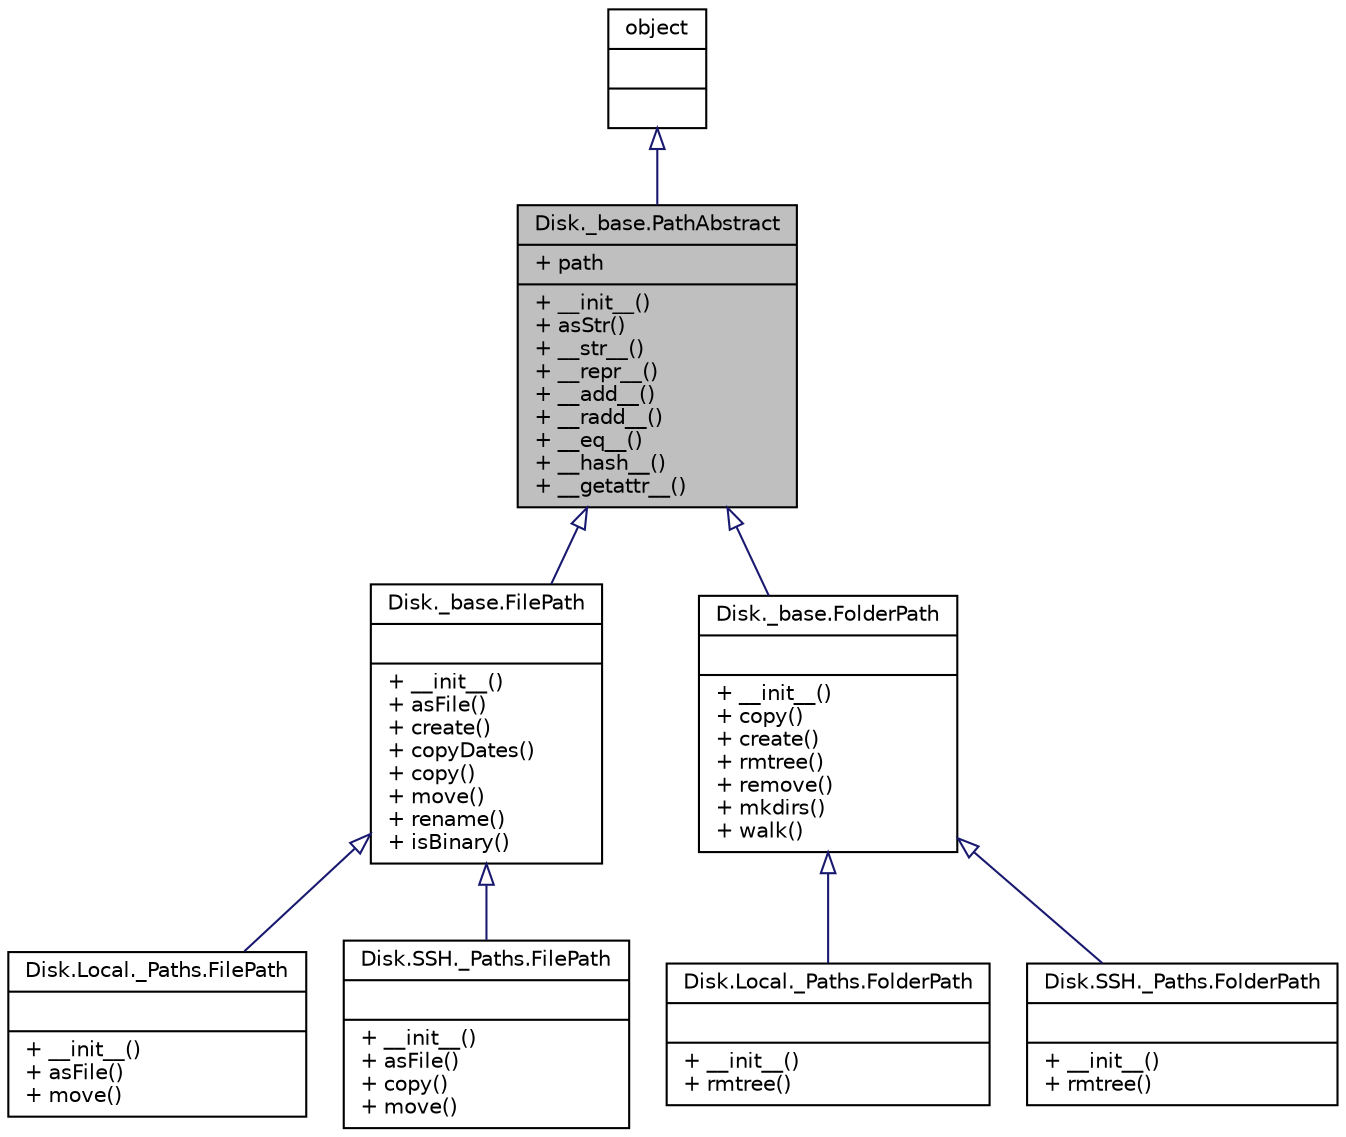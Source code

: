 digraph "Disk._base.PathAbstract"
{
 // INTERACTIVE_SVG=YES
  bgcolor="transparent";
  edge [fontname="Helvetica",fontsize="10",labelfontname="Helvetica",labelfontsize="10"];
  node [fontname="Helvetica",fontsize="10",shape=record];
  Node1 [label="{Disk._base.PathAbstract\n|+ path\l|+ __init__()\l+ asStr()\l+ __str__()\l+ __repr__()\l+ __add__()\l+ __radd__()\l+ __eq__()\l+ __hash__()\l+ __getattr__()\l}",height=0.2,width=0.4,color="black", fillcolor="grey75", style="filled" fontcolor="black"];
  Node2 -> Node1 [dir="back",color="midnightblue",fontsize="10",style="solid",arrowtail="onormal",fontname="Helvetica"];
  Node2 [label="{object\n||}",height=0.2,width=0.4,color="black",URL="$classobject.html"];
  Node1 -> Node3 [dir="back",color="midnightblue",fontsize="10",style="solid",arrowtail="onormal",fontname="Helvetica"];
  Node3 [label="{Disk._base.FilePath\n||+ __init__()\l+ asFile()\l+ create()\l+ copyDates()\l+ copy()\l+ move()\l+ rename()\l+ isBinary()\l}",height=0.2,width=0.4,color="black",URL="$class_disk_1_1__base_1_1_file_path.html"];
  Node3 -> Node4 [dir="back",color="midnightblue",fontsize="10",style="solid",arrowtail="onormal",fontname="Helvetica"];
  Node4 [label="{Disk.Local._Paths.FilePath\n||+ __init__()\l+ asFile()\l+ move()\l}",height=0.2,width=0.4,color="black",URL="$class_disk_1_1_local_1_1___paths_1_1_file_path.html",tooltip="A locally accessible file path."];
  Node3 -> Node5 [dir="back",color="midnightblue",fontsize="10",style="solid",arrowtail="onormal",fontname="Helvetica"];
  Node5 [label="{Disk.SSH._Paths.FilePath\n||+ __init__()\l+ asFile()\l+ copy()\l+ move()\l}",height=0.2,width=0.4,color="black",URL="$class_disk_1_1_s_s_h_1_1___paths_1_1_file_path.html",tooltip="Path of a file on a remote machine."];
  Node1 -> Node6 [dir="back",color="midnightblue",fontsize="10",style="solid",arrowtail="onormal",fontname="Helvetica"];
  Node6 [label="{Disk._base.FolderPath\n||+ __init__()\l+ copy()\l+ create()\l+ rmtree()\l+ remove()\l+ mkdirs()\l+ walk()\l}",height=0.2,width=0.4,color="black",URL="$class_disk_1_1__base_1_1_folder_path.html",tooltip="Abstract concept of a folder path."];
  Node6 -> Node7 [dir="back",color="midnightblue",fontsize="10",style="solid",arrowtail="onormal",fontname="Helvetica"];
  Node7 [label="{Disk.Local._Paths.FolderPath\n||+ __init__()\l+ rmtree()\l}",height=0.2,width=0.4,color="black",URL="$class_disk_1_1_local_1_1___paths_1_1_folder_path.html",tooltip="A locally accessible folder path."];
  Node6 -> Node8 [dir="back",color="midnightblue",fontsize="10",style="solid",arrowtail="onormal",fontname="Helvetica"];
  Node8 [label="{Disk.SSH._Paths.FolderPath\n||+ __init__()\l+ rmtree()\l}",height=0.2,width=0.4,color="black",URL="$class_disk_1_1_s_s_h_1_1___paths_1_1_folder_path.html",tooltip="Path of a folder on a remote machine."];
}
